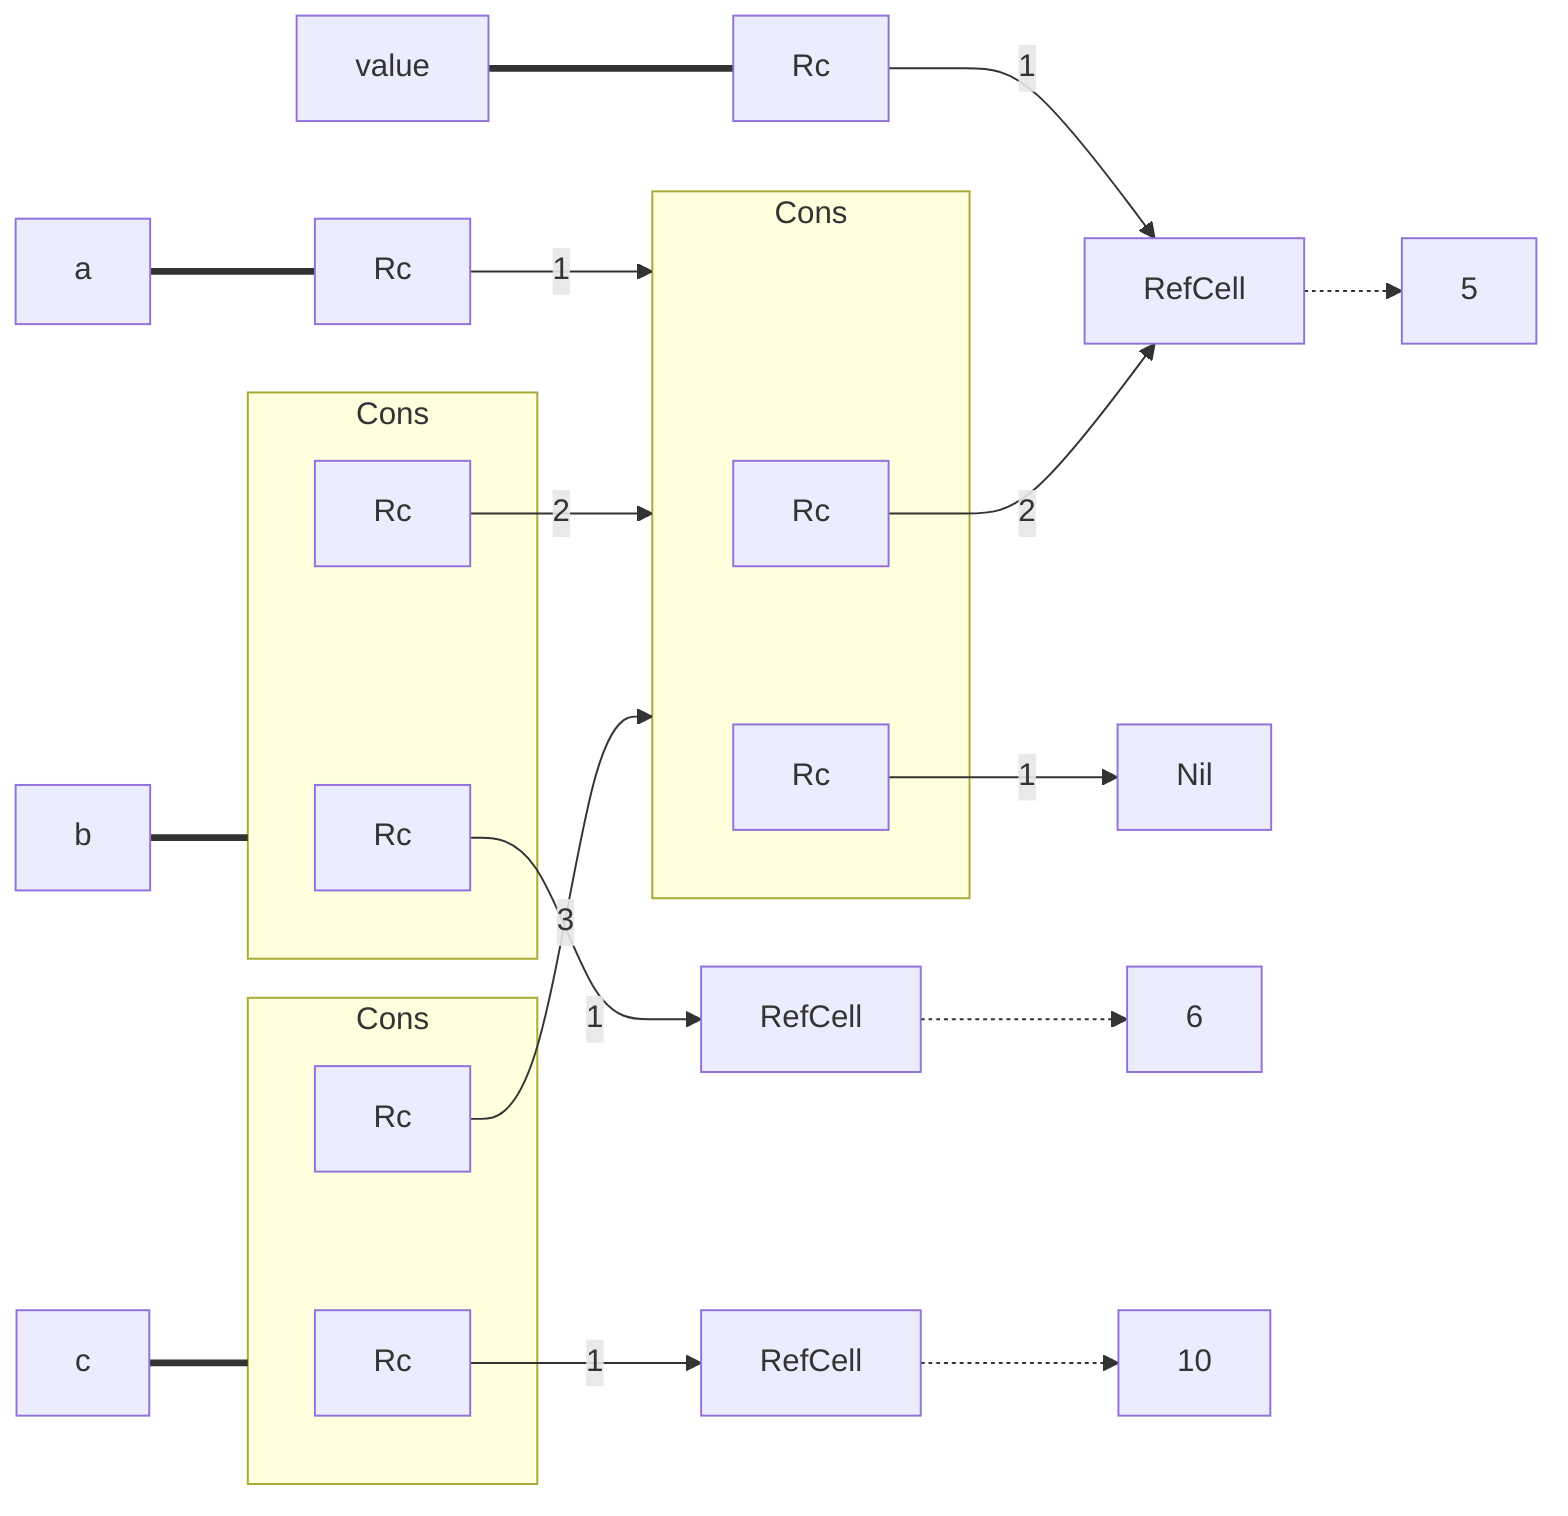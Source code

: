flowchart LR
    %% let value = Rc::new(RefCell::new(5));
    value === rc5_1[Rc] -- 1 --> refcell_5[RefCell] -.-> i32_5[5]

    %% let a = Rc::new(Cons(Rc::clone(&value), Rc::new(Nil)));
    subgraph cons_a [Cons]
        rc5_2[Rc]
        rc_nil[Rc]
    end
    rc5_2 -- 2 --> refcell_5
    rc_nil -- 1 --> nil[Nil]
    a[a] === rc_cons_a_1[Rc] -- 1 --> cons_a

    %% let b = Cons(Rc::new(RefCell::new(6)), Rc::clone(&a));
    subgraph cons_b [Cons]
        rc_6[Rc]
        rc_cons_a_2[Rc]
    end
    rc_6 -- 1 --> refcell_6[RefCell] -.-> i32_6[6]
    rc_cons_a_2 -- 2 --> cons_a
    b[b] === cons_b

    %% let c = Cons(Rc::new(RefCell::new(10)), Rc::clone(&a));
    subgraph cons_c [Cons]
        rc_10[Rc]
        rc_cons_a_3[Rc]
    end
    rc_10 -- 1 --> refcell_10[RefCell] -.-> i32_10[10]
    rc_cons_a_3 -- 3 --> cons_a
    c[c] === cons_c